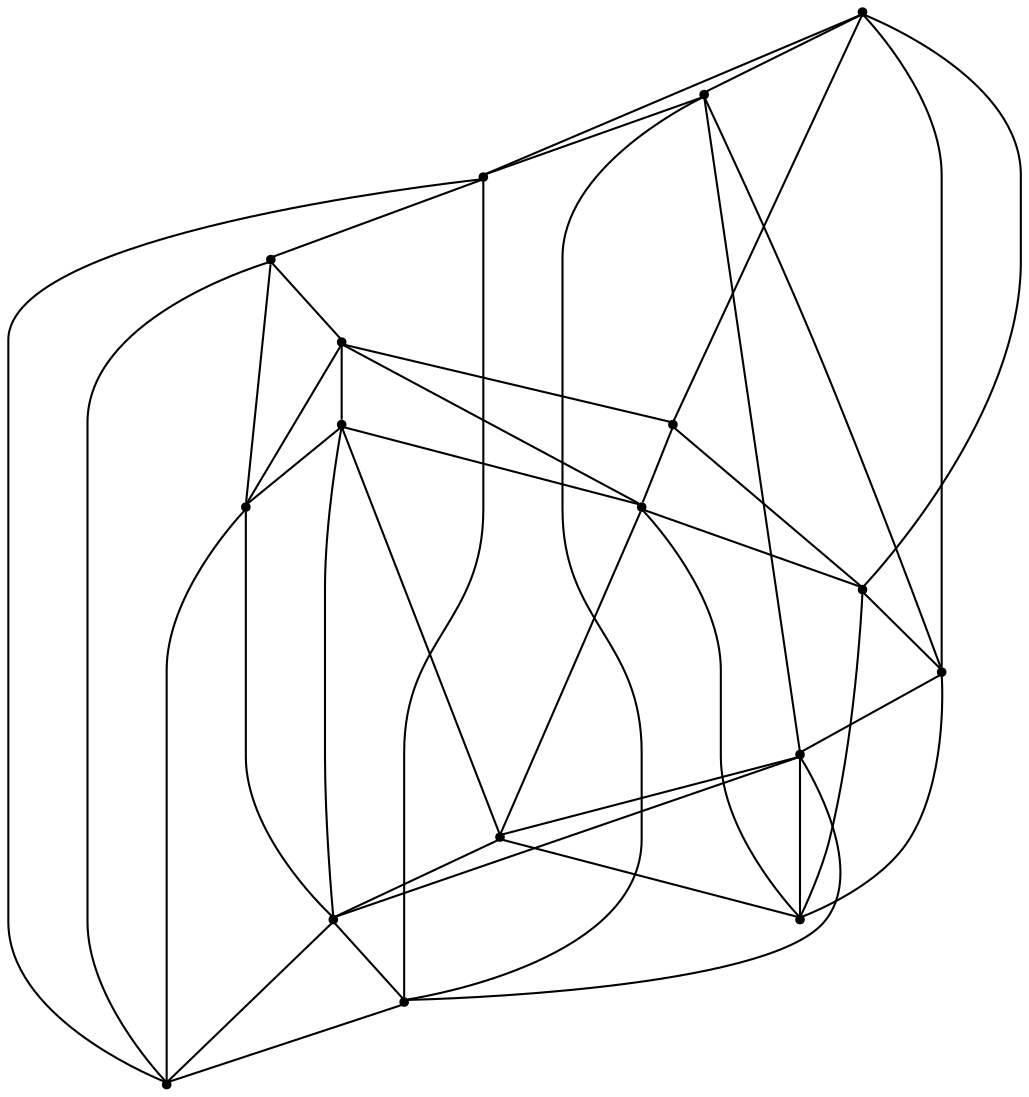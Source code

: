 graph {
  node [shape=point,comment="{\"directed\":false,\"doi\":\"10.1007/978-3-031-49275-4_8\",\"figure\":\"2 (4)\"}"]

  v0 [pos="598.7172714390556,1225.6288363515528"]
  v1 [pos="548.355053857063,1150.0854819973435"]
  v2 [pos="548.355053857063,1074.545275231234"]
  v3 [pos="531.5690548901403,1200.4501663575606"]
  v4 [pos="514.7830479746655,1116.5117812215285"]
  v5 [pos="380.274118281993,1075.1745385006411"]
  v6 [pos="481.20686910235656,1175.2672995794355"]
  v7 [pos="464.4208621868818,1099.7260436172928"]
  v8 [pos="497.99287601783146,1259.2035863234012"]
  v9 [pos="464.4208621868817,1234.0228179373426"]
  v10 [pos="430.8446833145729,1200.447018769461"]
  v11 [pos="464.4208621868817,1309.565138992428"]
  v12 [pos="414.058676399098,1250.808682716855"]
  v13 [pos="439.23872803265004,1150.08758038941"]
  v14 [pos="380.48353878712885,1208.843098747317"]
  v15 [pos="330.1203117390054,1225.628836351553"]
  v16 [pos="380.2699532406338,1141.6925496075874"]

  v0 -- v1 [id="-1",pos="598.7172714390556,1225.6288363515528 548.355053857063,1150.0854819973435 548.355053857063,1150.0854819973435 548.355053857063,1150.0854819973435"]
  v15 -- v16 [id="-2",pos="330.1203117390054,1225.628836351553 380.2699532406338,1141.6925496075874 380.2699532406338,1141.6925496075874 380.2699532406338,1141.6925496075874"]
  v15 -- v11 [id="-3",pos="330.1203117390054,1225.628836351553 464.4208621868817,1309.565138992428 464.4208621868817,1309.565138992428 464.4208621868817,1309.565138992428"]
  v15 -- v14 [id="-4",pos="330.1203117390054,1225.628836351553 380.48353878712885,1208.843098747317 380.48353878712885,1208.843098747317 380.48353878712885,1208.843098747317"]
  v15 -- v12 [id="-5",pos="330.1203117390054,1225.628836351553 414.058676399098,1250.808682716855 414.058676399098,1250.808682716855 414.058676399098,1250.808682716855"]
  v16 -- v5 [id="-8",pos="380.2699532406338,1141.6925496075874 380.274118281993,1075.1745385006411 380.274118281993,1075.1745385006411 380.274118281993,1075.1745385006411"]
  v16 -- v7 [id="-9",pos="380.2699532406338,1141.6925496075874 464.4208621868818,1099.7260436172928 464.4208621868818,1099.7260436172928 464.4208621868818,1099.7260436172928"]
  v14 -- v12 [id="-10",pos="380.48353878712885,1208.843098747317 414.058676399098,1250.808682716855 414.058676399098,1250.808682716855 414.058676399098,1250.808682716855"]
  v5 -- v15 [id="-11",pos="380.274118281993,1075.1745385006411 330.1203117390054,1225.628836351553 330.1203117390054,1225.628836351553 330.1203117390054,1225.628836351553"]
  v14 -- v10 [id="-12",pos="380.48353878712885,1208.843098747317 430.8446833145729,1200.447018769461 430.8446833145729,1200.447018769461 430.8446833145729,1200.447018769461"]
  v14 -- v13 [id="-14",pos="380.48353878712885,1208.843098747317 439.23872803265004,1150.08758038941 439.23872803265004,1150.08758038941 439.23872803265004,1150.08758038941"]
  v14 -- v16 [id="-15",pos="380.48353878712885,1208.843098747317 380.2699532406338,1141.6925496075874 380.2699532406338,1141.6925496075874 380.2699532406338,1141.6925496075874"]
  v16 -- v13 [id="-16",pos="380.2699532406338,1141.6925496075874 439.23872803265004,1150.08758038941 439.23872803265004,1150.08758038941 439.23872803265004,1150.08758038941"]
  v5 -- v7 [id="-17",pos="380.274118281993,1075.1745385006411 464.4208621868818,1099.7260436172928 464.4208621868818,1099.7260436172928 464.4208621868818,1099.7260436172928"]
  v12 -- v9 [id="-19",pos="414.058676399098,1250.808682716855 464.4208621868817,1234.0228179373426 464.4208621868817,1234.0228179373426 464.4208621868817,1234.0228179373426"]
  v12 -- v8 [id="-20",pos="414.058676399098,1250.808682716855 497.99287601783146,1259.2035863234012 497.99287601783146,1259.2035863234012 497.99287601783146,1259.2035863234012"]
  v10 -- v13 [id="-21",pos="430.8446833145729,1200.447018769461 439.23872803265004,1150.08758038941 439.23872803265004,1150.08758038941 439.23872803265004,1150.08758038941"]
  v10 -- v9 [id="-22",pos="430.8446833145729,1200.447018769461 464.4208621868817,1234.0228179373426 464.4208621868817,1234.0228179373426 464.4208621868817,1234.0228179373426"]
  v10 -- v12 [id="-23",pos="430.8446833145729,1200.447018769461 414.058676399098,1250.808682716855 414.058676399098,1250.808682716855 414.058676399098,1250.808682716855"]
  v13 -- v7 [id="-25",pos="439.23872803265004,1150.08758038941 464.4208621868818,1099.7260436172928 464.4208621868818,1099.7260436172928 464.4208621868818,1099.7260436172928"]
  v13 -- v6 [id="-26",pos="439.23872803265004,1150.08758038941 481.20686910235656,1175.2672995794355 481.20686910235656,1175.2672995794355 481.20686910235656,1175.2672995794355"]
  v13 -- v4 [id="-27",pos="439.23872803265004,1150.08758038941 514.7830479746655,1116.5117812215285 514.7830479746655,1116.5117812215285 514.7830479746655,1116.5117812215285"]
  v7 -- v2 [id="-29",pos="464.4208621868818,1099.7260436172928 548.355053857063,1074.545275231234 548.355053857063,1074.545275231234 548.355053857063,1074.545275231234"]
  v11 -- v12 [id="-30",pos="464.4208621868817,1309.565138992428 414.058676399098,1250.808682716855 414.058676399098,1250.808682716855 414.058676399098,1250.808682716855"]
  v11 -- v0 [id="-31",pos="464.4208621868817,1309.565138992428 598.7172714390556,1225.6288363515528 598.7172714390556,1225.6288363515528 598.7172714390556,1225.6288363515528"]
  v9 -- v3 [id="-32",pos="464.4208621868817,1234.0228179373426 531.5690548901403,1200.4501663575606 531.5690548901403,1200.4501663575606 531.5690548901403,1200.4501663575606"]
  v9 -- v8 [id="-33",pos="464.4208621868817,1234.0228179373426 497.99287601783146,1259.2035863234012 497.99287601783146,1259.2035863234012 497.99287601783146,1259.2035863234012"]
  v11 -- v8 [id="-37",pos="464.4208621868817,1309.565138992428 497.99287601783146,1259.2035863234012 497.99287601783146,1259.2035863234012 497.99287601783146,1259.2035863234012"]
  v6 -- v1 [id="-39",pos="481.20686910235656,1175.2672995794355 548.355053857063,1150.0854819973435 548.355053857063,1150.0854819973435 548.355053857063,1150.0854819973435"]
  v6 -- v4 [id="-40",pos="481.20686910235656,1175.2672995794355 514.7830479746655,1116.5117812215285 514.7830479746655,1116.5117812215285 514.7830479746655,1116.5117812215285"]
  v6 -- v9 [id="-41",pos="481.20686910235656,1175.2672995794355 464.4208621868817,1234.0228179373426 464.4208621868817,1234.0228179373426 464.4208621868817,1234.0228179373426"]
  v6 -- v10 [id="-42",pos="481.20686910235656,1175.2672995794355 430.8446833145729,1200.447018769461 430.8446833145729,1200.447018769461 430.8446833145729,1200.447018769461"]
  v8 -- v0 [id="-43",pos="497.99287601783146,1259.2035863234012 598.7172714390556,1225.6288363515528 598.7172714390556,1225.6288363515528 598.7172714390556,1225.6288363515528"]
  v8 -- v3 [id="-44",pos="497.99287601783146,1259.2035863234012 531.5690548901403,1200.4501663575606 531.5690548901403,1200.4501663575606 531.5690548901403,1200.4501663575606"]
  v4 -- v7 [id="-46",pos="514.7830479746655,1116.5117812215285 464.4208621868818,1099.7260436172928 464.4208621868818,1099.7260436172928 464.4208621868818,1099.7260436172928"]
  v3 -- v6 [id="-48",pos="531.5690548901403,1200.4501663575606 481.20686910235656,1175.2672995794355 481.20686910235656,1175.2672995794355 481.20686910235656,1175.2672995794355"]
  v3 -- v1 [id="-49",pos="531.5690548901403,1200.4501663575606 548.355053857063,1150.0854819973435 548.355053857063,1150.0854819973435 548.355053857063,1150.0854819973435"]
  v1 -- v2 [id="-50",pos="548.355053857063,1150.0854819973435 548.355053857063,1074.545275231234 548.355053857063,1074.545275231234 548.355053857063,1074.545275231234"]
  v2 -- v5 [id="-51",pos="548.355053857063,1074.545275231234 380.274118281993,1075.1745385006411 380.274118281993,1075.1745385006411 380.274118281993,1075.1745385006411"]
  v2 -- v4 [id="-52",pos="548.355053857063,1074.545275231234 514.7830479746655,1116.5117812215285 514.7830479746655,1116.5117812215285 514.7830479746655,1116.5117812215285"]
  v1 -- v4 [id="-53",pos="548.355053857063,1150.0854819973435 514.7830479746655,1116.5117812215285 514.7830479746655,1116.5117812215285 514.7830479746655,1116.5117812215285"]
  v0 -- v3 [id="-54",pos="598.7172714390556,1225.6288363515528 531.5690548901403,1200.4501663575606 531.5690548901403,1200.4501663575606 531.5690548901403,1200.4501663575606"]
  v0 -- v2 [id="-55",pos="598.7172714390556,1225.6288363515528 548.355053857063,1074.545275231234 548.355053857063,1074.545275231234 548.355053857063,1074.545275231234"]
}